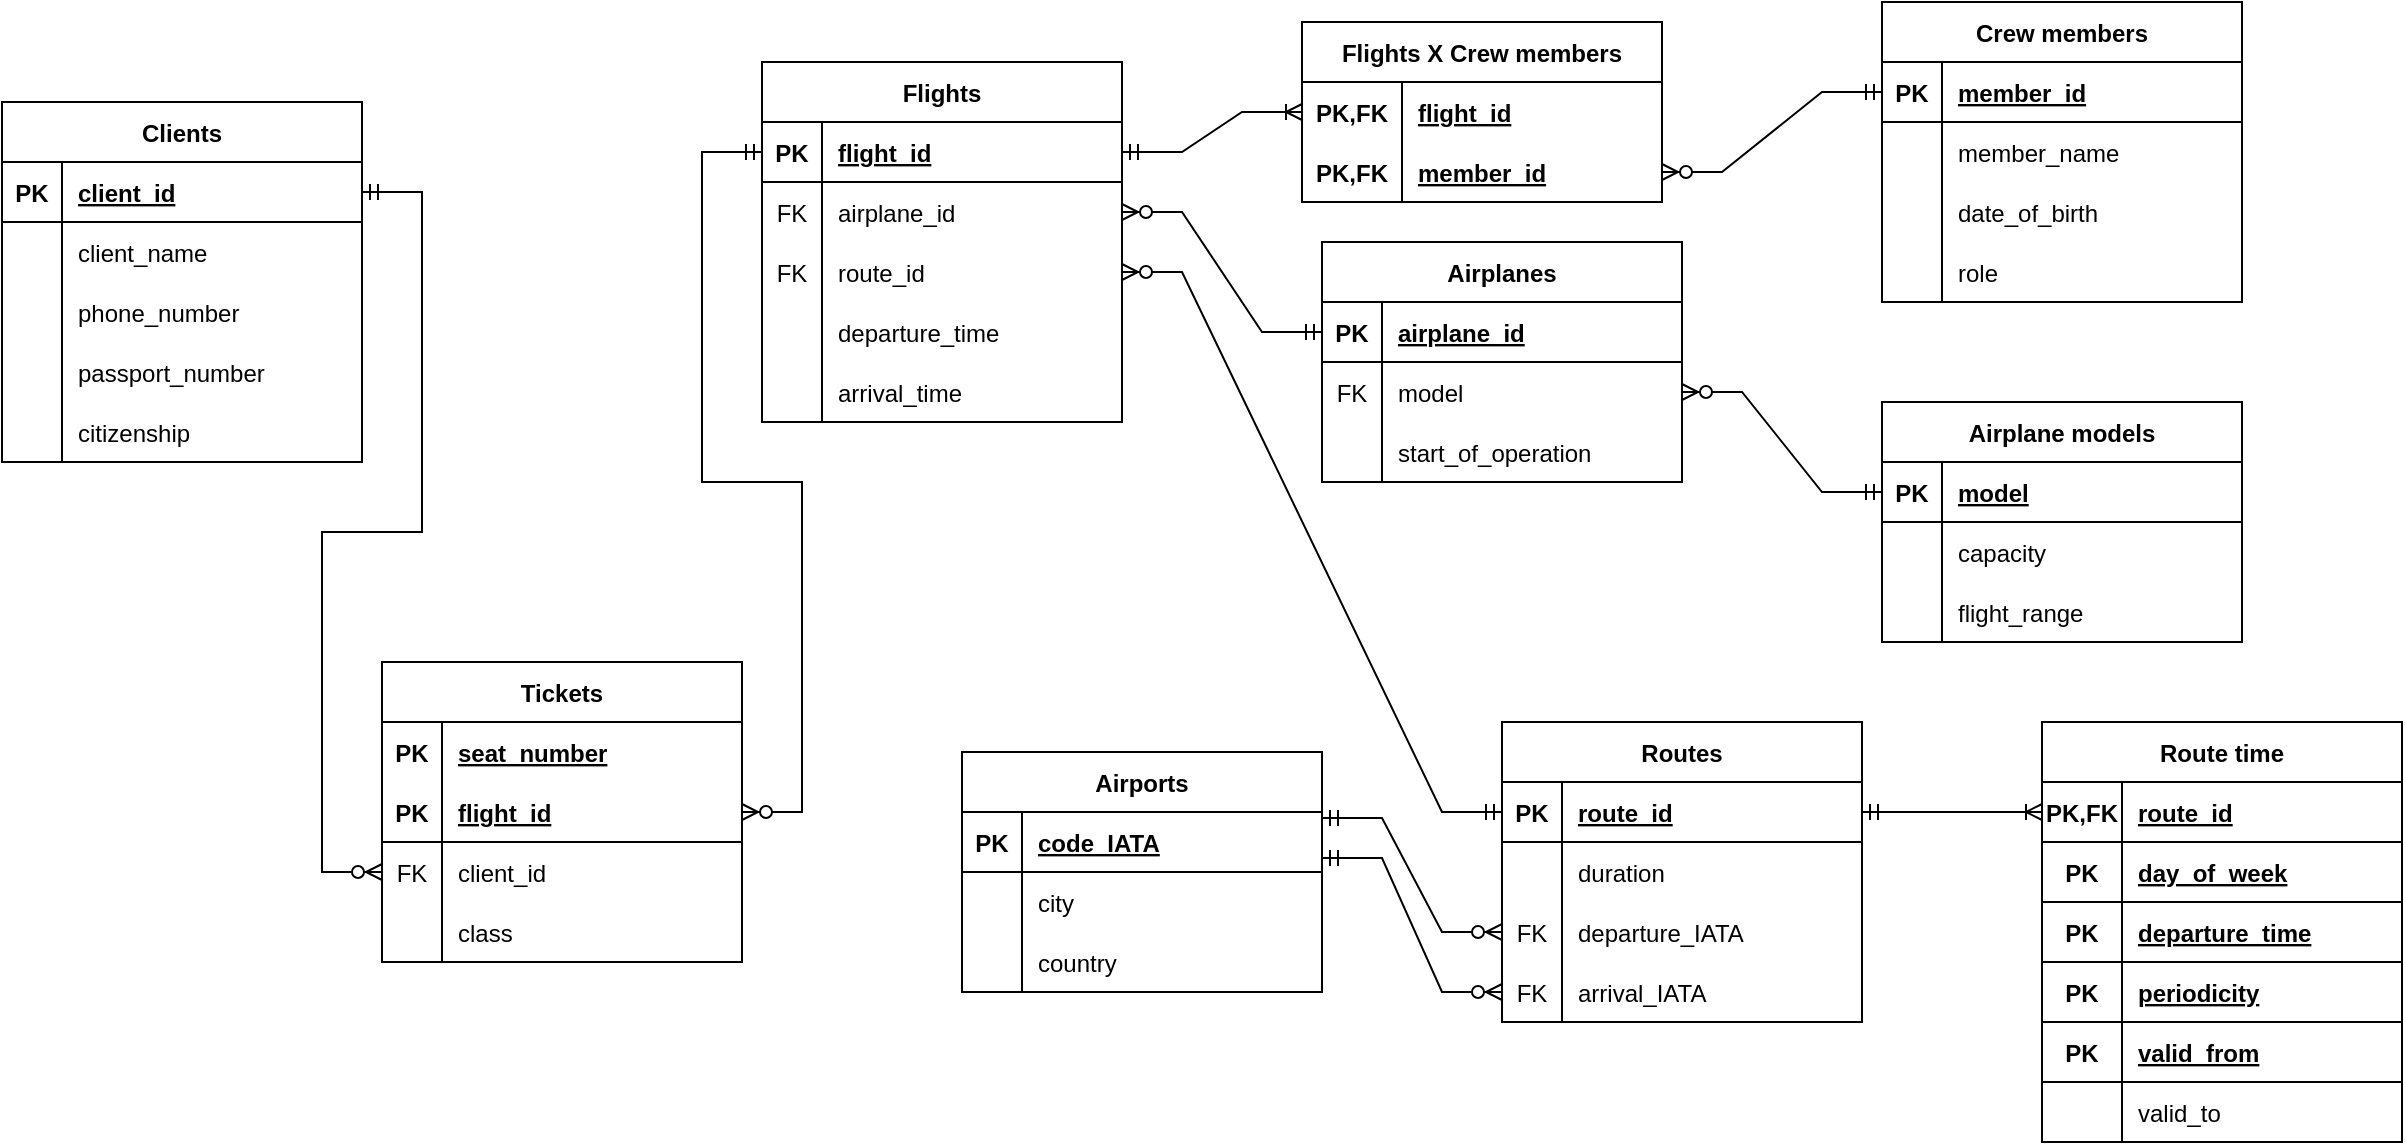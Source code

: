 <mxfile version="20.6.2" type="device"><diagram id="p4WuaQ9ihoO1w96kncR9" name="Page-1"><mxGraphModel dx="1018" dy="690" grid="1" gridSize="10" guides="1" tooltips="1" connect="1" arrows="1" fold="1" page="0" pageScale="1" pageWidth="827" pageHeight="1169" math="0" shadow="0"><root><mxCell id="0"/><mxCell id="1" parent="0"/><mxCell id="R0UHTrIcRRYSy9ee7LXs-1" value="Airports" style="shape=table;startSize=30;container=1;collapsible=1;childLayout=tableLayout;fixedRows=1;rowLines=0;fontStyle=1;align=center;resizeLast=1;" parent="1" vertex="1"><mxGeometry x="600" y="675" width="180" height="120" as="geometry"><mxRectangle x="80" y="80" width="80" height="30" as="alternateBounds"/></mxGeometry></mxCell><mxCell id="R0UHTrIcRRYSy9ee7LXs-2" value="" style="shape=tableRow;horizontal=0;startSize=0;swimlaneHead=0;swimlaneBody=0;fillColor=none;collapsible=0;dropTarget=0;points=[[0,0.5],[1,0.5]];portConstraint=eastwest;top=0;left=0;right=0;bottom=1;" parent="R0UHTrIcRRYSy9ee7LXs-1" vertex="1"><mxGeometry y="30" width="180" height="30" as="geometry"/></mxCell><mxCell id="R0UHTrIcRRYSy9ee7LXs-3" value="PK" style="shape=partialRectangle;connectable=0;fillColor=none;top=0;left=0;bottom=0;right=0;fontStyle=1;overflow=hidden;" parent="R0UHTrIcRRYSy9ee7LXs-2" vertex="1"><mxGeometry width="30" height="30" as="geometry"><mxRectangle width="30" height="30" as="alternateBounds"/></mxGeometry></mxCell><mxCell id="R0UHTrIcRRYSy9ee7LXs-4" value="code_IATA" style="shape=partialRectangle;connectable=0;fillColor=none;top=0;left=0;bottom=0;right=0;align=left;spacingLeft=6;fontStyle=5;overflow=hidden;" parent="R0UHTrIcRRYSy9ee7LXs-2" vertex="1"><mxGeometry x="30" width="150" height="30" as="geometry"><mxRectangle width="150" height="30" as="alternateBounds"/></mxGeometry></mxCell><mxCell id="R0UHTrIcRRYSy9ee7LXs-5" value="" style="shape=tableRow;horizontal=0;startSize=0;swimlaneHead=0;swimlaneBody=0;fillColor=none;collapsible=0;dropTarget=0;points=[[0,0.5],[1,0.5]];portConstraint=eastwest;top=0;left=0;right=0;bottom=0;" parent="R0UHTrIcRRYSy9ee7LXs-1" vertex="1"><mxGeometry y="60" width="180" height="30" as="geometry"/></mxCell><mxCell id="R0UHTrIcRRYSy9ee7LXs-6" value="" style="shape=partialRectangle;connectable=0;fillColor=none;top=0;left=0;bottom=0;right=0;editable=1;overflow=hidden;" parent="R0UHTrIcRRYSy9ee7LXs-5" vertex="1"><mxGeometry width="30" height="30" as="geometry"><mxRectangle width="30" height="30" as="alternateBounds"/></mxGeometry></mxCell><mxCell id="R0UHTrIcRRYSy9ee7LXs-7" value="city" style="shape=partialRectangle;connectable=0;fillColor=none;top=0;left=0;bottom=0;right=0;align=left;spacingLeft=6;overflow=hidden;" parent="R0UHTrIcRRYSy9ee7LXs-5" vertex="1"><mxGeometry x="30" width="150" height="30" as="geometry"><mxRectangle width="150" height="30" as="alternateBounds"/></mxGeometry></mxCell><mxCell id="R0UHTrIcRRYSy9ee7LXs-8" value="" style="shape=tableRow;horizontal=0;startSize=0;swimlaneHead=0;swimlaneBody=0;fillColor=none;collapsible=0;dropTarget=0;points=[[0,0.5],[1,0.5]];portConstraint=eastwest;top=0;left=0;right=0;bottom=0;" parent="R0UHTrIcRRYSy9ee7LXs-1" vertex="1"><mxGeometry y="90" width="180" height="30" as="geometry"/></mxCell><mxCell id="R0UHTrIcRRYSy9ee7LXs-9" value="" style="shape=partialRectangle;connectable=0;fillColor=none;top=0;left=0;bottom=0;right=0;editable=1;overflow=hidden;" parent="R0UHTrIcRRYSy9ee7LXs-8" vertex="1"><mxGeometry width="30" height="30" as="geometry"><mxRectangle width="30" height="30" as="alternateBounds"/></mxGeometry></mxCell><mxCell id="R0UHTrIcRRYSy9ee7LXs-10" value="country" style="shape=partialRectangle;connectable=0;fillColor=none;top=0;left=0;bottom=0;right=0;align=left;spacingLeft=6;overflow=hidden;" parent="R0UHTrIcRRYSy9ee7LXs-8" vertex="1"><mxGeometry x="30" width="150" height="30" as="geometry"><mxRectangle width="150" height="30" as="alternateBounds"/></mxGeometry></mxCell><mxCell id="R0UHTrIcRRYSy9ee7LXs-33" value="Routes" style="shape=table;startSize=30;container=1;collapsible=1;childLayout=tableLayout;fixedRows=1;rowLines=0;fontStyle=1;align=center;resizeLast=1;" parent="1" vertex="1"><mxGeometry x="870" y="660" width="180" height="150" as="geometry"/></mxCell><mxCell id="R0UHTrIcRRYSy9ee7LXs-34" value="" style="shape=tableRow;horizontal=0;startSize=0;swimlaneHead=0;swimlaneBody=0;fillColor=none;collapsible=0;dropTarget=0;points=[[0,0.5],[1,0.5]];portConstraint=eastwest;top=0;left=0;right=0;bottom=1;" parent="R0UHTrIcRRYSy9ee7LXs-33" vertex="1"><mxGeometry y="30" width="180" height="30" as="geometry"/></mxCell><mxCell id="R0UHTrIcRRYSy9ee7LXs-35" value="PK" style="shape=partialRectangle;connectable=0;fillColor=none;top=0;left=0;bottom=0;right=0;fontStyle=1;overflow=hidden;" parent="R0UHTrIcRRYSy9ee7LXs-34" vertex="1"><mxGeometry width="30" height="30" as="geometry"><mxRectangle width="30" height="30" as="alternateBounds"/></mxGeometry></mxCell><mxCell id="R0UHTrIcRRYSy9ee7LXs-36" value="route_id" style="shape=partialRectangle;connectable=0;fillColor=none;top=0;left=0;bottom=0;right=0;align=left;spacingLeft=6;fontStyle=5;overflow=hidden;" parent="R0UHTrIcRRYSy9ee7LXs-34" vertex="1"><mxGeometry x="30" width="150" height="30" as="geometry"><mxRectangle width="150" height="30" as="alternateBounds"/></mxGeometry></mxCell><mxCell id="R0UHTrIcRRYSy9ee7LXs-37" value="" style="shape=tableRow;horizontal=0;startSize=0;swimlaneHead=0;swimlaneBody=0;fillColor=none;collapsible=0;dropTarget=0;points=[[0,0.5],[1,0.5]];portConstraint=eastwest;top=0;left=0;right=0;bottom=0;" parent="R0UHTrIcRRYSy9ee7LXs-33" vertex="1"><mxGeometry y="60" width="180" height="30" as="geometry"/></mxCell><mxCell id="R0UHTrIcRRYSy9ee7LXs-38" value="" style="shape=partialRectangle;connectable=0;fillColor=none;top=0;left=0;bottom=0;right=0;editable=1;overflow=hidden;" parent="R0UHTrIcRRYSy9ee7LXs-37" vertex="1"><mxGeometry width="30" height="30" as="geometry"><mxRectangle width="30" height="30" as="alternateBounds"/></mxGeometry></mxCell><mxCell id="R0UHTrIcRRYSy9ee7LXs-39" value="duration" style="shape=partialRectangle;connectable=0;fillColor=none;top=0;left=0;bottom=0;right=0;align=left;spacingLeft=6;overflow=hidden;" parent="R0UHTrIcRRYSy9ee7LXs-37" vertex="1"><mxGeometry x="30" width="150" height="30" as="geometry"><mxRectangle width="150" height="30" as="alternateBounds"/></mxGeometry></mxCell><mxCell id="R0UHTrIcRRYSy9ee7LXs-210" value="" style="shape=tableRow;horizontal=0;startSize=0;swimlaneHead=0;swimlaneBody=0;fillColor=none;collapsible=0;dropTarget=0;points=[[0,0.5],[1,0.5]];portConstraint=eastwest;top=0;left=0;right=0;bottom=0;" parent="R0UHTrIcRRYSy9ee7LXs-33" vertex="1"><mxGeometry y="90" width="180" height="30" as="geometry"/></mxCell><mxCell id="R0UHTrIcRRYSy9ee7LXs-211" value="FK" style="shape=partialRectangle;connectable=0;fillColor=none;top=0;left=0;bottom=0;right=0;editable=1;overflow=hidden;" parent="R0UHTrIcRRYSy9ee7LXs-210" vertex="1"><mxGeometry width="30" height="30" as="geometry"><mxRectangle width="30" height="30" as="alternateBounds"/></mxGeometry></mxCell><mxCell id="R0UHTrIcRRYSy9ee7LXs-212" value="departure_IATA" style="shape=partialRectangle;connectable=0;fillColor=none;top=0;left=0;bottom=0;right=0;align=left;spacingLeft=6;overflow=hidden;" parent="R0UHTrIcRRYSy9ee7LXs-210" vertex="1"><mxGeometry x="30" width="150" height="30" as="geometry"><mxRectangle width="150" height="30" as="alternateBounds"/></mxGeometry></mxCell><mxCell id="R0UHTrIcRRYSy9ee7LXs-213" value="" style="shape=tableRow;horizontal=0;startSize=0;swimlaneHead=0;swimlaneBody=0;fillColor=none;collapsible=0;dropTarget=0;points=[[0,0.5],[1,0.5]];portConstraint=eastwest;top=0;left=0;right=0;bottom=0;" parent="R0UHTrIcRRYSy9ee7LXs-33" vertex="1"><mxGeometry y="120" width="180" height="30" as="geometry"/></mxCell><mxCell id="R0UHTrIcRRYSy9ee7LXs-214" value="FK" style="shape=partialRectangle;connectable=0;fillColor=none;top=0;left=0;bottom=0;right=0;editable=1;overflow=hidden;" parent="R0UHTrIcRRYSy9ee7LXs-213" vertex="1"><mxGeometry width="30" height="30" as="geometry"><mxRectangle width="30" height="30" as="alternateBounds"/></mxGeometry></mxCell><mxCell id="R0UHTrIcRRYSy9ee7LXs-215" value="arrival_IATA" style="shape=partialRectangle;connectable=0;fillColor=none;top=0;left=0;bottom=0;right=0;align=left;spacingLeft=6;overflow=hidden;" parent="R0UHTrIcRRYSy9ee7LXs-213" vertex="1"><mxGeometry x="30" width="150" height="30" as="geometry"><mxRectangle width="150" height="30" as="alternateBounds"/></mxGeometry></mxCell><mxCell id="R0UHTrIcRRYSy9ee7LXs-46" value="Flights" style="shape=table;startSize=30;container=1;collapsible=1;childLayout=tableLayout;fixedRows=1;rowLines=0;fontStyle=1;align=center;resizeLast=1;" parent="1" vertex="1"><mxGeometry x="500" y="330" width="180" height="180" as="geometry"/></mxCell><mxCell id="R0UHTrIcRRYSy9ee7LXs-47" value="" style="shape=tableRow;horizontal=0;startSize=0;swimlaneHead=0;swimlaneBody=0;fillColor=none;collapsible=0;dropTarget=0;points=[[0,0.5],[1,0.5]];portConstraint=eastwest;top=0;left=0;right=0;bottom=1;" parent="R0UHTrIcRRYSy9ee7LXs-46" vertex="1"><mxGeometry y="30" width="180" height="30" as="geometry"/></mxCell><mxCell id="R0UHTrIcRRYSy9ee7LXs-48" value="PK" style="shape=partialRectangle;connectable=0;fillColor=none;top=0;left=0;bottom=0;right=0;fontStyle=1;overflow=hidden;" parent="R0UHTrIcRRYSy9ee7LXs-47" vertex="1"><mxGeometry width="30" height="30" as="geometry"><mxRectangle width="30" height="30" as="alternateBounds"/></mxGeometry></mxCell><mxCell id="R0UHTrIcRRYSy9ee7LXs-49" value="flight_id" style="shape=partialRectangle;connectable=0;fillColor=none;top=0;left=0;bottom=0;right=0;align=left;spacingLeft=6;fontStyle=5;overflow=hidden;" parent="R0UHTrIcRRYSy9ee7LXs-47" vertex="1"><mxGeometry x="30" width="150" height="30" as="geometry"><mxRectangle width="150" height="30" as="alternateBounds"/></mxGeometry></mxCell><mxCell id="R0UHTrIcRRYSy9ee7LXs-50" value="" style="shape=tableRow;horizontal=0;startSize=0;swimlaneHead=0;swimlaneBody=0;fillColor=none;collapsible=0;dropTarget=0;points=[[0,0.5],[1,0.5]];portConstraint=eastwest;top=0;left=0;right=0;bottom=0;" parent="R0UHTrIcRRYSy9ee7LXs-46" vertex="1"><mxGeometry y="60" width="180" height="30" as="geometry"/></mxCell><mxCell id="R0UHTrIcRRYSy9ee7LXs-51" value="FK" style="shape=partialRectangle;connectable=0;fillColor=none;top=0;left=0;bottom=0;right=0;editable=1;overflow=hidden;" parent="R0UHTrIcRRYSy9ee7LXs-50" vertex="1"><mxGeometry width="30" height="30" as="geometry"><mxRectangle width="30" height="30" as="alternateBounds"/></mxGeometry></mxCell><mxCell id="R0UHTrIcRRYSy9ee7LXs-52" value="airplane_id" style="shape=partialRectangle;connectable=0;fillColor=none;top=0;left=0;bottom=0;right=0;align=left;spacingLeft=6;overflow=hidden;" parent="R0UHTrIcRRYSy9ee7LXs-50" vertex="1"><mxGeometry x="30" width="150" height="30" as="geometry"><mxRectangle width="150" height="30" as="alternateBounds"/></mxGeometry></mxCell><mxCell id="R0UHTrIcRRYSy9ee7LXs-53" value="" style="shape=tableRow;horizontal=0;startSize=0;swimlaneHead=0;swimlaneBody=0;fillColor=none;collapsible=0;dropTarget=0;points=[[0,0.5],[1,0.5]];portConstraint=eastwest;top=0;left=0;right=0;bottom=0;" parent="R0UHTrIcRRYSy9ee7LXs-46" vertex="1"><mxGeometry y="90" width="180" height="30" as="geometry"/></mxCell><mxCell id="R0UHTrIcRRYSy9ee7LXs-54" value="FK" style="shape=partialRectangle;connectable=0;fillColor=none;top=0;left=0;bottom=0;right=0;editable=1;overflow=hidden;" parent="R0UHTrIcRRYSy9ee7LXs-53" vertex="1"><mxGeometry width="30" height="30" as="geometry"><mxRectangle width="30" height="30" as="alternateBounds"/></mxGeometry></mxCell><mxCell id="R0UHTrIcRRYSy9ee7LXs-55" value="route_id" style="shape=partialRectangle;connectable=0;fillColor=none;top=0;left=0;bottom=0;right=0;align=left;spacingLeft=6;overflow=hidden;" parent="R0UHTrIcRRYSy9ee7LXs-53" vertex="1"><mxGeometry x="30" width="150" height="30" as="geometry"><mxRectangle width="150" height="30" as="alternateBounds"/></mxGeometry></mxCell><mxCell id="R0UHTrIcRRYSy9ee7LXs-56" value="" style="shape=tableRow;horizontal=0;startSize=0;swimlaneHead=0;swimlaneBody=0;fillColor=none;collapsible=0;dropTarget=0;points=[[0,0.5],[1,0.5]];portConstraint=eastwest;top=0;left=0;right=0;bottom=0;" parent="R0UHTrIcRRYSy9ee7LXs-46" vertex="1"><mxGeometry y="120" width="180" height="30" as="geometry"/></mxCell><mxCell id="R0UHTrIcRRYSy9ee7LXs-57" value="" style="shape=partialRectangle;connectable=0;fillColor=none;top=0;left=0;bottom=0;right=0;editable=1;overflow=hidden;" parent="R0UHTrIcRRYSy9ee7LXs-56" vertex="1"><mxGeometry width="30" height="30" as="geometry"><mxRectangle width="30" height="30" as="alternateBounds"/></mxGeometry></mxCell><mxCell id="R0UHTrIcRRYSy9ee7LXs-58" value="departure_time" style="shape=partialRectangle;connectable=0;fillColor=none;top=0;left=0;bottom=0;right=0;align=left;spacingLeft=6;overflow=hidden;" parent="R0UHTrIcRRYSy9ee7LXs-56" vertex="1"><mxGeometry x="30" width="150" height="30" as="geometry"><mxRectangle width="150" height="30" as="alternateBounds"/></mxGeometry></mxCell><mxCell id="R0UHTrIcRRYSy9ee7LXs-182" value="" style="shape=tableRow;horizontal=0;startSize=0;swimlaneHead=0;swimlaneBody=0;fillColor=none;collapsible=0;dropTarget=0;points=[[0,0.5],[1,0.5]];portConstraint=eastwest;top=0;left=0;right=0;bottom=0;" parent="R0UHTrIcRRYSy9ee7LXs-46" vertex="1"><mxGeometry y="150" width="180" height="30" as="geometry"/></mxCell><mxCell id="R0UHTrIcRRYSy9ee7LXs-183" value="" style="shape=partialRectangle;connectable=0;fillColor=none;top=0;left=0;bottom=0;right=0;editable=1;overflow=hidden;" parent="R0UHTrIcRRYSy9ee7LXs-182" vertex="1"><mxGeometry width="30" height="30" as="geometry"><mxRectangle width="30" height="30" as="alternateBounds"/></mxGeometry></mxCell><mxCell id="R0UHTrIcRRYSy9ee7LXs-184" value="arrival_time" style="shape=partialRectangle;connectable=0;fillColor=none;top=0;left=0;bottom=0;right=0;align=left;spacingLeft=6;overflow=hidden;" parent="R0UHTrIcRRYSy9ee7LXs-182" vertex="1"><mxGeometry x="30" width="150" height="30" as="geometry"><mxRectangle width="150" height="30" as="alternateBounds"/></mxGeometry></mxCell><mxCell id="R0UHTrIcRRYSy9ee7LXs-59" value="Airplanes" style="shape=table;startSize=30;container=1;collapsible=1;childLayout=tableLayout;fixedRows=1;rowLines=0;fontStyle=1;align=center;resizeLast=1;" parent="1" vertex="1"><mxGeometry x="780" y="420" width="180" height="120" as="geometry"/></mxCell><mxCell id="R0UHTrIcRRYSy9ee7LXs-60" value="" style="shape=tableRow;horizontal=0;startSize=0;swimlaneHead=0;swimlaneBody=0;fillColor=none;collapsible=0;dropTarget=0;points=[[0,0.5],[1,0.5]];portConstraint=eastwest;top=0;left=0;right=0;bottom=1;" parent="R0UHTrIcRRYSy9ee7LXs-59" vertex="1"><mxGeometry y="30" width="180" height="30" as="geometry"/></mxCell><mxCell id="R0UHTrIcRRYSy9ee7LXs-61" value="PK" style="shape=partialRectangle;connectable=0;fillColor=none;top=0;left=0;bottom=0;right=0;fontStyle=1;overflow=hidden;" parent="R0UHTrIcRRYSy9ee7LXs-60" vertex="1"><mxGeometry width="30" height="30" as="geometry"><mxRectangle width="30" height="30" as="alternateBounds"/></mxGeometry></mxCell><mxCell id="R0UHTrIcRRYSy9ee7LXs-62" value="airplane_id" style="shape=partialRectangle;connectable=0;fillColor=none;top=0;left=0;bottom=0;right=0;align=left;spacingLeft=6;fontStyle=5;overflow=hidden;" parent="R0UHTrIcRRYSy9ee7LXs-60" vertex="1"><mxGeometry x="30" width="150" height="30" as="geometry"><mxRectangle width="150" height="30" as="alternateBounds"/></mxGeometry></mxCell><mxCell id="R0UHTrIcRRYSy9ee7LXs-63" value="" style="shape=tableRow;horizontal=0;startSize=0;swimlaneHead=0;swimlaneBody=0;fillColor=none;collapsible=0;dropTarget=0;points=[[0,0.5],[1,0.5]];portConstraint=eastwest;top=0;left=0;right=0;bottom=0;" parent="R0UHTrIcRRYSy9ee7LXs-59" vertex="1"><mxGeometry y="60" width="180" height="30" as="geometry"/></mxCell><mxCell id="R0UHTrIcRRYSy9ee7LXs-64" value="FK" style="shape=partialRectangle;connectable=0;fillColor=none;top=0;left=0;bottom=0;right=0;editable=1;overflow=hidden;" parent="R0UHTrIcRRYSy9ee7LXs-63" vertex="1"><mxGeometry width="30" height="30" as="geometry"><mxRectangle width="30" height="30" as="alternateBounds"/></mxGeometry></mxCell><mxCell id="R0UHTrIcRRYSy9ee7LXs-65" value="model" style="shape=partialRectangle;connectable=0;fillColor=none;top=0;left=0;bottom=0;right=0;align=left;spacingLeft=6;overflow=hidden;" parent="R0UHTrIcRRYSy9ee7LXs-63" vertex="1"><mxGeometry x="30" width="150" height="30" as="geometry"><mxRectangle width="150" height="30" as="alternateBounds"/></mxGeometry></mxCell><mxCell id="R0UHTrIcRRYSy9ee7LXs-66" value="" style="shape=tableRow;horizontal=0;startSize=0;swimlaneHead=0;swimlaneBody=0;fillColor=none;collapsible=0;dropTarget=0;points=[[0,0.5],[1,0.5]];portConstraint=eastwest;top=0;left=0;right=0;bottom=0;" parent="R0UHTrIcRRYSy9ee7LXs-59" vertex="1"><mxGeometry y="90" width="180" height="30" as="geometry"/></mxCell><mxCell id="R0UHTrIcRRYSy9ee7LXs-67" value="" style="shape=partialRectangle;connectable=0;fillColor=none;top=0;left=0;bottom=0;right=0;editable=1;overflow=hidden;" parent="R0UHTrIcRRYSy9ee7LXs-66" vertex="1"><mxGeometry width="30" height="30" as="geometry"><mxRectangle width="30" height="30" as="alternateBounds"/></mxGeometry></mxCell><mxCell id="R0UHTrIcRRYSy9ee7LXs-68" value="start_of_operation" style="shape=partialRectangle;connectable=0;fillColor=none;top=0;left=0;bottom=0;right=0;align=left;spacingLeft=6;overflow=hidden;" parent="R0UHTrIcRRYSy9ee7LXs-66" vertex="1"><mxGeometry x="30" width="150" height="30" as="geometry"><mxRectangle width="150" height="30" as="alternateBounds"/></mxGeometry></mxCell><mxCell id="R0UHTrIcRRYSy9ee7LXs-72" value="Clients" style="shape=table;startSize=30;container=1;collapsible=1;childLayout=tableLayout;fixedRows=1;rowLines=0;fontStyle=1;align=center;resizeLast=1;" parent="1" vertex="1"><mxGeometry x="120" y="350" width="180" height="180" as="geometry"/></mxCell><mxCell id="R0UHTrIcRRYSy9ee7LXs-73" value="" style="shape=tableRow;horizontal=0;startSize=0;swimlaneHead=0;swimlaneBody=0;fillColor=none;collapsible=0;dropTarget=0;points=[[0,0.5],[1,0.5]];portConstraint=eastwest;top=0;left=0;right=0;bottom=1;" parent="R0UHTrIcRRYSy9ee7LXs-72" vertex="1"><mxGeometry y="30" width="180" height="30" as="geometry"/></mxCell><mxCell id="R0UHTrIcRRYSy9ee7LXs-74" value="PK" style="shape=partialRectangle;connectable=0;fillColor=none;top=0;left=0;bottom=0;right=0;fontStyle=1;overflow=hidden;" parent="R0UHTrIcRRYSy9ee7LXs-73" vertex="1"><mxGeometry width="30" height="30" as="geometry"><mxRectangle width="30" height="30" as="alternateBounds"/></mxGeometry></mxCell><mxCell id="R0UHTrIcRRYSy9ee7LXs-75" value="client_id" style="shape=partialRectangle;connectable=0;fillColor=none;top=0;left=0;bottom=0;right=0;align=left;spacingLeft=6;fontStyle=5;overflow=hidden;" parent="R0UHTrIcRRYSy9ee7LXs-73" vertex="1"><mxGeometry x="30" width="150" height="30" as="geometry"><mxRectangle width="150" height="30" as="alternateBounds"/></mxGeometry></mxCell><mxCell id="R0UHTrIcRRYSy9ee7LXs-76" value="" style="shape=tableRow;horizontal=0;startSize=0;swimlaneHead=0;swimlaneBody=0;fillColor=none;collapsible=0;dropTarget=0;points=[[0,0.5],[1,0.5]];portConstraint=eastwest;top=0;left=0;right=0;bottom=0;" parent="R0UHTrIcRRYSy9ee7LXs-72" vertex="1"><mxGeometry y="60" width="180" height="30" as="geometry"/></mxCell><mxCell id="R0UHTrIcRRYSy9ee7LXs-77" value="" style="shape=partialRectangle;connectable=0;fillColor=none;top=0;left=0;bottom=0;right=0;editable=1;overflow=hidden;" parent="R0UHTrIcRRYSy9ee7LXs-76" vertex="1"><mxGeometry width="30" height="30" as="geometry"><mxRectangle width="30" height="30" as="alternateBounds"/></mxGeometry></mxCell><mxCell id="R0UHTrIcRRYSy9ee7LXs-78" value="client_name" style="shape=partialRectangle;connectable=0;fillColor=none;top=0;left=0;bottom=0;right=0;align=left;spacingLeft=6;overflow=hidden;" parent="R0UHTrIcRRYSy9ee7LXs-76" vertex="1"><mxGeometry x="30" width="150" height="30" as="geometry"><mxRectangle width="150" height="30" as="alternateBounds"/></mxGeometry></mxCell><mxCell id="R0UHTrIcRRYSy9ee7LXs-79" value="" style="shape=tableRow;horizontal=0;startSize=0;swimlaneHead=0;swimlaneBody=0;fillColor=none;collapsible=0;dropTarget=0;points=[[0,0.5],[1,0.5]];portConstraint=eastwest;top=0;left=0;right=0;bottom=0;" parent="R0UHTrIcRRYSy9ee7LXs-72" vertex="1"><mxGeometry y="90" width="180" height="30" as="geometry"/></mxCell><mxCell id="R0UHTrIcRRYSy9ee7LXs-80" value="" style="shape=partialRectangle;connectable=0;fillColor=none;top=0;left=0;bottom=0;right=0;editable=1;overflow=hidden;" parent="R0UHTrIcRRYSy9ee7LXs-79" vertex="1"><mxGeometry width="30" height="30" as="geometry"><mxRectangle width="30" height="30" as="alternateBounds"/></mxGeometry></mxCell><mxCell id="R0UHTrIcRRYSy9ee7LXs-81" value="phone_number" style="shape=partialRectangle;connectable=0;fillColor=none;top=0;left=0;bottom=0;right=0;align=left;spacingLeft=6;overflow=hidden;" parent="R0UHTrIcRRYSy9ee7LXs-79" vertex="1"><mxGeometry x="30" width="150" height="30" as="geometry"><mxRectangle width="150" height="30" as="alternateBounds"/></mxGeometry></mxCell><mxCell id="R0UHTrIcRRYSy9ee7LXs-82" value="" style="shape=tableRow;horizontal=0;startSize=0;swimlaneHead=0;swimlaneBody=0;fillColor=none;collapsible=0;dropTarget=0;points=[[0,0.5],[1,0.5]];portConstraint=eastwest;top=0;left=0;right=0;bottom=0;" parent="R0UHTrIcRRYSy9ee7LXs-72" vertex="1"><mxGeometry y="120" width="180" height="30" as="geometry"/></mxCell><mxCell id="R0UHTrIcRRYSy9ee7LXs-83" value="" style="shape=partialRectangle;connectable=0;fillColor=none;top=0;left=0;bottom=0;right=0;editable=1;overflow=hidden;" parent="R0UHTrIcRRYSy9ee7LXs-82" vertex="1"><mxGeometry width="30" height="30" as="geometry"><mxRectangle width="30" height="30" as="alternateBounds"/></mxGeometry></mxCell><mxCell id="R0UHTrIcRRYSy9ee7LXs-84" value="passport_number" style="shape=partialRectangle;connectable=0;fillColor=none;top=0;left=0;bottom=0;right=0;align=left;spacingLeft=6;overflow=hidden;" parent="R0UHTrIcRRYSy9ee7LXs-82" vertex="1"><mxGeometry x="30" width="150" height="30" as="geometry"><mxRectangle width="150" height="30" as="alternateBounds"/></mxGeometry></mxCell><mxCell id="R0UHTrIcRRYSy9ee7LXs-137" value="" style="shape=tableRow;horizontal=0;startSize=0;swimlaneHead=0;swimlaneBody=0;fillColor=none;collapsible=0;dropTarget=0;points=[[0,0.5],[1,0.5]];portConstraint=eastwest;top=0;left=0;right=0;bottom=0;" parent="R0UHTrIcRRYSy9ee7LXs-72" vertex="1"><mxGeometry y="150" width="180" height="30" as="geometry"/></mxCell><mxCell id="R0UHTrIcRRYSy9ee7LXs-138" value="" style="shape=partialRectangle;connectable=0;fillColor=none;top=0;left=0;bottom=0;right=0;editable=1;overflow=hidden;" parent="R0UHTrIcRRYSy9ee7LXs-137" vertex="1"><mxGeometry width="30" height="30" as="geometry"><mxRectangle width="30" height="30" as="alternateBounds"/></mxGeometry></mxCell><mxCell id="R0UHTrIcRRYSy9ee7LXs-139" value="citizenship" style="shape=partialRectangle;connectable=0;fillColor=none;top=0;left=0;bottom=0;right=0;align=left;spacingLeft=6;overflow=hidden;" parent="R0UHTrIcRRYSy9ee7LXs-137" vertex="1"><mxGeometry x="30" width="150" height="30" as="geometry"><mxRectangle width="150" height="30" as="alternateBounds"/></mxGeometry></mxCell><mxCell id="R0UHTrIcRRYSy9ee7LXs-98" value="Crew members" style="shape=table;startSize=30;container=1;collapsible=1;childLayout=tableLayout;fixedRows=1;rowLines=0;fontStyle=1;align=center;resizeLast=1;" parent="1" vertex="1"><mxGeometry x="1060" y="300" width="180" height="150" as="geometry"/></mxCell><mxCell id="R0UHTrIcRRYSy9ee7LXs-99" value="" style="shape=tableRow;horizontal=0;startSize=0;swimlaneHead=0;swimlaneBody=0;fillColor=none;collapsible=0;dropTarget=0;points=[[0,0.5],[1,0.5]];portConstraint=eastwest;top=0;left=0;right=0;bottom=1;" parent="R0UHTrIcRRYSy9ee7LXs-98" vertex="1"><mxGeometry y="30" width="180" height="30" as="geometry"/></mxCell><mxCell id="R0UHTrIcRRYSy9ee7LXs-100" value="PK" style="shape=partialRectangle;connectable=0;fillColor=none;top=0;left=0;bottom=0;right=0;fontStyle=1;overflow=hidden;" parent="R0UHTrIcRRYSy9ee7LXs-99" vertex="1"><mxGeometry width="30" height="30" as="geometry"><mxRectangle width="30" height="30" as="alternateBounds"/></mxGeometry></mxCell><mxCell id="R0UHTrIcRRYSy9ee7LXs-101" value="member_id" style="shape=partialRectangle;connectable=0;fillColor=none;top=0;left=0;bottom=0;right=0;align=left;spacingLeft=6;fontStyle=5;overflow=hidden;" parent="R0UHTrIcRRYSy9ee7LXs-99" vertex="1"><mxGeometry x="30" width="150" height="30" as="geometry"><mxRectangle width="150" height="30" as="alternateBounds"/></mxGeometry></mxCell><mxCell id="R0UHTrIcRRYSy9ee7LXs-102" value="" style="shape=tableRow;horizontal=0;startSize=0;swimlaneHead=0;swimlaneBody=0;fillColor=none;collapsible=0;dropTarget=0;points=[[0,0.5],[1,0.5]];portConstraint=eastwest;top=0;left=0;right=0;bottom=0;" parent="R0UHTrIcRRYSy9ee7LXs-98" vertex="1"><mxGeometry y="60" width="180" height="30" as="geometry"/></mxCell><mxCell id="R0UHTrIcRRYSy9ee7LXs-103" value="" style="shape=partialRectangle;connectable=0;fillColor=none;top=0;left=0;bottom=0;right=0;editable=1;overflow=hidden;" parent="R0UHTrIcRRYSy9ee7LXs-102" vertex="1"><mxGeometry width="30" height="30" as="geometry"><mxRectangle width="30" height="30" as="alternateBounds"/></mxGeometry></mxCell><mxCell id="R0UHTrIcRRYSy9ee7LXs-104" value="member_name" style="shape=partialRectangle;connectable=0;fillColor=none;top=0;left=0;bottom=0;right=0;align=left;spacingLeft=6;overflow=hidden;" parent="R0UHTrIcRRYSy9ee7LXs-102" vertex="1"><mxGeometry x="30" width="150" height="30" as="geometry"><mxRectangle width="150" height="30" as="alternateBounds"/></mxGeometry></mxCell><mxCell id="R0UHTrIcRRYSy9ee7LXs-105" value="" style="shape=tableRow;horizontal=0;startSize=0;swimlaneHead=0;swimlaneBody=0;fillColor=none;collapsible=0;dropTarget=0;points=[[0,0.5],[1,0.5]];portConstraint=eastwest;top=0;left=0;right=0;bottom=0;" parent="R0UHTrIcRRYSy9ee7LXs-98" vertex="1"><mxGeometry y="90" width="180" height="30" as="geometry"/></mxCell><mxCell id="R0UHTrIcRRYSy9ee7LXs-106" value="" style="shape=partialRectangle;connectable=0;fillColor=none;top=0;left=0;bottom=0;right=0;editable=1;overflow=hidden;" parent="R0UHTrIcRRYSy9ee7LXs-105" vertex="1"><mxGeometry width="30" height="30" as="geometry"><mxRectangle width="30" height="30" as="alternateBounds"/></mxGeometry></mxCell><mxCell id="R0UHTrIcRRYSy9ee7LXs-107" value="date_of_birth" style="shape=partialRectangle;connectable=0;fillColor=none;top=0;left=0;bottom=0;right=0;align=left;spacingLeft=6;overflow=hidden;" parent="R0UHTrIcRRYSy9ee7LXs-105" vertex="1"><mxGeometry x="30" width="150" height="30" as="geometry"><mxRectangle width="150" height="30" as="alternateBounds"/></mxGeometry></mxCell><mxCell id="R0UHTrIcRRYSy9ee7LXs-108" value="" style="shape=tableRow;horizontal=0;startSize=0;swimlaneHead=0;swimlaneBody=0;fillColor=none;collapsible=0;dropTarget=0;points=[[0,0.5],[1,0.5]];portConstraint=eastwest;top=0;left=0;right=0;bottom=0;" parent="R0UHTrIcRRYSy9ee7LXs-98" vertex="1"><mxGeometry y="120" width="180" height="30" as="geometry"/></mxCell><mxCell id="R0UHTrIcRRYSy9ee7LXs-109" value="" style="shape=partialRectangle;connectable=0;fillColor=none;top=0;left=0;bottom=0;right=0;editable=1;overflow=hidden;" parent="R0UHTrIcRRYSy9ee7LXs-108" vertex="1"><mxGeometry width="30" height="30" as="geometry"><mxRectangle width="30" height="30" as="alternateBounds"/></mxGeometry></mxCell><mxCell id="R0UHTrIcRRYSy9ee7LXs-110" value="role" style="shape=partialRectangle;connectable=0;fillColor=none;top=0;left=0;bottom=0;right=0;align=left;spacingLeft=6;overflow=hidden;" parent="R0UHTrIcRRYSy9ee7LXs-108" vertex="1"><mxGeometry x="30" width="150" height="30" as="geometry"><mxRectangle width="150" height="30" as="alternateBounds"/></mxGeometry></mxCell><mxCell id="R0UHTrIcRRYSy9ee7LXs-111" value="Flights X Crew members" style="shape=table;startSize=30;container=1;collapsible=1;childLayout=tableLayout;fixedRows=1;rowLines=0;fontStyle=1;align=center;resizeLast=1;" parent="1" vertex="1"><mxGeometry x="770" y="310" width="180" height="90" as="geometry"/></mxCell><mxCell id="R0UHTrIcRRYSy9ee7LXs-112" value="" style="shape=tableRow;horizontal=0;startSize=0;swimlaneHead=0;swimlaneBody=0;fillColor=none;collapsible=0;dropTarget=0;points=[[0,0.5],[1,0.5]];portConstraint=eastwest;top=0;left=0;right=0;bottom=0;" parent="R0UHTrIcRRYSy9ee7LXs-111" vertex="1"><mxGeometry y="30" width="180" height="30" as="geometry"/></mxCell><mxCell id="R0UHTrIcRRYSy9ee7LXs-113" value="PK,FK" style="shape=partialRectangle;connectable=0;fillColor=none;top=0;left=0;bottom=0;right=0;fontStyle=1;overflow=hidden;" parent="R0UHTrIcRRYSy9ee7LXs-112" vertex="1"><mxGeometry width="50" height="30" as="geometry"><mxRectangle width="50" height="30" as="alternateBounds"/></mxGeometry></mxCell><mxCell id="R0UHTrIcRRYSy9ee7LXs-114" value="flight_id" style="shape=partialRectangle;connectable=0;fillColor=none;top=0;left=0;bottom=0;right=0;align=left;spacingLeft=6;fontStyle=5;overflow=hidden;" parent="R0UHTrIcRRYSy9ee7LXs-112" vertex="1"><mxGeometry x="50" width="130" height="30" as="geometry"><mxRectangle width="130" height="30" as="alternateBounds"/></mxGeometry></mxCell><mxCell id="R0UHTrIcRRYSy9ee7LXs-115" value="" style="shape=tableRow;horizontal=0;startSize=0;swimlaneHead=0;swimlaneBody=0;fillColor=none;collapsible=0;dropTarget=0;points=[[0,0.5],[1,0.5]];portConstraint=eastwest;top=0;left=0;right=0;bottom=1;" parent="R0UHTrIcRRYSy9ee7LXs-111" vertex="1"><mxGeometry y="60" width="180" height="30" as="geometry"/></mxCell><mxCell id="R0UHTrIcRRYSy9ee7LXs-116" value="PK,FK" style="shape=partialRectangle;connectable=0;fillColor=none;top=0;left=0;bottom=0;right=0;fontStyle=1;overflow=hidden;" parent="R0UHTrIcRRYSy9ee7LXs-115" vertex="1"><mxGeometry width="50" height="30" as="geometry"><mxRectangle width="50" height="30" as="alternateBounds"/></mxGeometry></mxCell><mxCell id="R0UHTrIcRRYSy9ee7LXs-117" value="member_id" style="shape=partialRectangle;connectable=0;fillColor=none;top=0;left=0;bottom=0;right=0;align=left;spacingLeft=6;fontStyle=5;overflow=hidden;" parent="R0UHTrIcRRYSy9ee7LXs-115" vertex="1"><mxGeometry x="50" width="130" height="30" as="geometry"><mxRectangle width="130" height="30" as="alternateBounds"/></mxGeometry></mxCell><mxCell id="R0UHTrIcRRYSy9ee7LXs-143" value="Tickets" style="shape=table;startSize=30;container=1;collapsible=1;childLayout=tableLayout;fixedRows=1;rowLines=0;fontStyle=1;align=center;resizeLast=1;" parent="1" vertex="1"><mxGeometry x="310" y="630" width="180" height="150" as="geometry"/></mxCell><mxCell id="R0UHTrIcRRYSy9ee7LXs-144" value="" style="shape=tableRow;horizontal=0;startSize=0;swimlaneHead=0;swimlaneBody=0;fillColor=none;collapsible=0;dropTarget=0;points=[[0,0.5],[1,0.5]];portConstraint=eastwest;top=0;left=0;right=0;bottom=0;" parent="R0UHTrIcRRYSy9ee7LXs-143" vertex="1"><mxGeometry y="30" width="180" height="30" as="geometry"/></mxCell><mxCell id="R0UHTrIcRRYSy9ee7LXs-145" value="PK" style="shape=partialRectangle;connectable=0;fillColor=none;top=0;left=0;bottom=0;right=0;fontStyle=1;overflow=hidden;" parent="R0UHTrIcRRYSy9ee7LXs-144" vertex="1"><mxGeometry width="30" height="30" as="geometry"><mxRectangle width="30" height="30" as="alternateBounds"/></mxGeometry></mxCell><mxCell id="R0UHTrIcRRYSy9ee7LXs-146" value="seat_number" style="shape=partialRectangle;connectable=0;fillColor=none;top=0;left=0;bottom=0;right=0;align=left;spacingLeft=6;fontStyle=5;overflow=hidden;" parent="R0UHTrIcRRYSy9ee7LXs-144" vertex="1"><mxGeometry x="30" width="150" height="30" as="geometry"><mxRectangle width="150" height="30" as="alternateBounds"/></mxGeometry></mxCell><mxCell id="R0UHTrIcRRYSy9ee7LXs-147" value="" style="shape=tableRow;horizontal=0;startSize=0;swimlaneHead=0;swimlaneBody=0;fillColor=none;collapsible=0;dropTarget=0;points=[[0,0.5],[1,0.5]];portConstraint=eastwest;top=0;left=0;right=0;bottom=1;" parent="R0UHTrIcRRYSy9ee7LXs-143" vertex="1"><mxGeometry y="60" width="180" height="30" as="geometry"/></mxCell><mxCell id="R0UHTrIcRRYSy9ee7LXs-148" value="PK" style="shape=partialRectangle;connectable=0;fillColor=none;top=0;left=0;bottom=0;right=0;fontStyle=1;overflow=hidden;" parent="R0UHTrIcRRYSy9ee7LXs-147" vertex="1"><mxGeometry width="30" height="30" as="geometry"><mxRectangle width="30" height="30" as="alternateBounds"/></mxGeometry></mxCell><mxCell id="R0UHTrIcRRYSy9ee7LXs-149" value="flight_id" style="shape=partialRectangle;connectable=0;fillColor=none;top=0;left=0;bottom=0;right=0;align=left;spacingLeft=6;fontStyle=5;overflow=hidden;" parent="R0UHTrIcRRYSy9ee7LXs-147" vertex="1"><mxGeometry x="30" width="150" height="30" as="geometry"><mxRectangle width="150" height="30" as="alternateBounds"/></mxGeometry></mxCell><mxCell id="R0UHTrIcRRYSy9ee7LXs-150" value="" style="shape=tableRow;horizontal=0;startSize=0;swimlaneHead=0;swimlaneBody=0;fillColor=none;collapsible=0;dropTarget=0;points=[[0,0.5],[1,0.5]];portConstraint=eastwest;top=0;left=0;right=0;bottom=0;" parent="R0UHTrIcRRYSy9ee7LXs-143" vertex="1"><mxGeometry y="90" width="180" height="30" as="geometry"/></mxCell><mxCell id="R0UHTrIcRRYSy9ee7LXs-151" value="FK" style="shape=partialRectangle;connectable=0;fillColor=none;top=0;left=0;bottom=0;right=0;editable=1;overflow=hidden;" parent="R0UHTrIcRRYSy9ee7LXs-150" vertex="1"><mxGeometry width="30" height="30" as="geometry"><mxRectangle width="30" height="30" as="alternateBounds"/></mxGeometry></mxCell><mxCell id="R0UHTrIcRRYSy9ee7LXs-152" value="client_id" style="shape=partialRectangle;connectable=0;fillColor=none;top=0;left=0;bottom=0;right=0;align=left;spacingLeft=6;overflow=hidden;" parent="R0UHTrIcRRYSy9ee7LXs-150" vertex="1"><mxGeometry x="30" width="150" height="30" as="geometry"><mxRectangle width="150" height="30" as="alternateBounds"/></mxGeometry></mxCell><mxCell id="R0UHTrIcRRYSy9ee7LXs-153" value="" style="shape=tableRow;horizontal=0;startSize=0;swimlaneHead=0;swimlaneBody=0;fillColor=none;collapsible=0;dropTarget=0;points=[[0,0.5],[1,0.5]];portConstraint=eastwest;top=0;left=0;right=0;bottom=0;" parent="R0UHTrIcRRYSy9ee7LXs-143" vertex="1"><mxGeometry y="120" width="180" height="30" as="geometry"/></mxCell><mxCell id="R0UHTrIcRRYSy9ee7LXs-154" value="" style="shape=partialRectangle;connectable=0;fillColor=none;top=0;left=0;bottom=0;right=0;editable=1;overflow=hidden;" parent="R0UHTrIcRRYSy9ee7LXs-153" vertex="1"><mxGeometry width="30" height="30" as="geometry"><mxRectangle width="30" height="30" as="alternateBounds"/></mxGeometry></mxCell><mxCell id="R0UHTrIcRRYSy9ee7LXs-155" value="class" style="shape=partialRectangle;connectable=0;fillColor=none;top=0;left=0;bottom=0;right=0;align=left;spacingLeft=6;overflow=hidden;" parent="R0UHTrIcRRYSy9ee7LXs-153" vertex="1"><mxGeometry x="30" width="150" height="30" as="geometry"><mxRectangle width="150" height="30" as="alternateBounds"/></mxGeometry></mxCell><mxCell id="R0UHTrIcRRYSy9ee7LXs-156" value="Route time" style="shape=table;startSize=30;container=1;collapsible=1;childLayout=tableLayout;fixedRows=1;rowLines=0;fontStyle=1;align=center;resizeLast=1;" parent="1" vertex="1"><mxGeometry x="1140" y="660" width="180" height="210" as="geometry"/></mxCell><mxCell id="R0UHTrIcRRYSy9ee7LXs-157" value="" style="shape=tableRow;horizontal=0;startSize=0;swimlaneHead=0;swimlaneBody=0;fillColor=none;collapsible=0;dropTarget=0;points=[[0,0.5],[1,0.5]];portConstraint=eastwest;top=0;left=0;right=0;bottom=1;" parent="R0UHTrIcRRYSy9ee7LXs-156" vertex="1"><mxGeometry y="30" width="180" height="30" as="geometry"/></mxCell><mxCell id="R0UHTrIcRRYSy9ee7LXs-158" value="PK,FK" style="shape=partialRectangle;connectable=0;fillColor=none;top=0;left=0;bottom=0;right=0;fontStyle=1;overflow=hidden;" parent="R0UHTrIcRRYSy9ee7LXs-157" vertex="1"><mxGeometry width="40" height="30" as="geometry"><mxRectangle width="40" height="30" as="alternateBounds"/></mxGeometry></mxCell><mxCell id="R0UHTrIcRRYSy9ee7LXs-159" value="route_id" style="shape=partialRectangle;connectable=0;fillColor=none;top=0;left=0;bottom=0;right=0;align=left;spacingLeft=6;fontStyle=5;overflow=hidden;" parent="R0UHTrIcRRYSy9ee7LXs-157" vertex="1"><mxGeometry x="40" width="140" height="30" as="geometry"><mxRectangle width="140" height="30" as="alternateBounds"/></mxGeometry></mxCell><mxCell id="R0UHTrIcRRYSy9ee7LXs-207" value="" style="shape=tableRow;horizontal=0;startSize=0;swimlaneHead=0;swimlaneBody=0;fillColor=none;collapsible=0;dropTarget=0;points=[[0,0.5],[1,0.5]];portConstraint=eastwest;top=0;left=0;right=0;bottom=1;" parent="R0UHTrIcRRYSy9ee7LXs-156" vertex="1"><mxGeometry y="60" width="180" height="30" as="geometry"/></mxCell><mxCell id="R0UHTrIcRRYSy9ee7LXs-208" value="PK" style="shape=partialRectangle;connectable=0;fillColor=none;top=0;left=0;bottom=0;right=0;fontStyle=1;overflow=hidden;" parent="R0UHTrIcRRYSy9ee7LXs-207" vertex="1"><mxGeometry width="40" height="30" as="geometry"><mxRectangle width="40" height="30" as="alternateBounds"/></mxGeometry></mxCell><mxCell id="R0UHTrIcRRYSy9ee7LXs-209" value="day_of_week" style="shape=partialRectangle;connectable=0;fillColor=none;top=0;left=0;bottom=0;right=0;align=left;spacingLeft=6;fontStyle=5;overflow=hidden;" parent="R0UHTrIcRRYSy9ee7LXs-207" vertex="1"><mxGeometry x="40" width="140" height="30" as="geometry"><mxRectangle width="140" height="30" as="alternateBounds"/></mxGeometry></mxCell><mxCell id="R0UHTrIcRRYSy9ee7LXs-238" value="" style="shape=tableRow;horizontal=0;startSize=0;swimlaneHead=0;swimlaneBody=0;fillColor=none;collapsible=0;dropTarget=0;points=[[0,0.5],[1,0.5]];portConstraint=eastwest;top=0;left=0;right=0;bottom=1;" parent="R0UHTrIcRRYSy9ee7LXs-156" vertex="1"><mxGeometry y="90" width="180" height="30" as="geometry"/></mxCell><mxCell id="R0UHTrIcRRYSy9ee7LXs-239" value="PK" style="shape=partialRectangle;connectable=0;fillColor=none;top=0;left=0;bottom=0;right=0;fontStyle=1;overflow=hidden;" parent="R0UHTrIcRRYSy9ee7LXs-238" vertex="1"><mxGeometry width="40" height="30" as="geometry"><mxRectangle width="40" height="30" as="alternateBounds"/></mxGeometry></mxCell><mxCell id="R0UHTrIcRRYSy9ee7LXs-240" value="departure_time" style="shape=partialRectangle;connectable=0;fillColor=none;top=0;left=0;bottom=0;right=0;align=left;spacingLeft=6;fontStyle=5;overflow=hidden;" parent="R0UHTrIcRRYSy9ee7LXs-238" vertex="1"><mxGeometry x="40" width="140" height="30" as="geometry"><mxRectangle width="140" height="30" as="alternateBounds"/></mxGeometry></mxCell><mxCell id="mMFzr8trnP2eEmFjmbYC-1" value="" style="shape=tableRow;horizontal=0;startSize=0;swimlaneHead=0;swimlaneBody=0;fillColor=none;collapsible=0;dropTarget=0;points=[[0,0.5],[1,0.5]];portConstraint=eastwest;top=0;left=0;right=0;bottom=1;" vertex="1" parent="R0UHTrIcRRYSy9ee7LXs-156"><mxGeometry y="120" width="180" height="30" as="geometry"/></mxCell><mxCell id="mMFzr8trnP2eEmFjmbYC-2" value="PK" style="shape=partialRectangle;connectable=0;fillColor=none;top=0;left=0;bottom=0;right=0;fontStyle=1;overflow=hidden;" vertex="1" parent="mMFzr8trnP2eEmFjmbYC-1"><mxGeometry width="40" height="30" as="geometry"><mxRectangle width="40" height="30" as="alternateBounds"/></mxGeometry></mxCell><mxCell id="mMFzr8trnP2eEmFjmbYC-3" value="periodicity" style="shape=partialRectangle;connectable=0;fillColor=none;top=0;left=0;bottom=0;right=0;align=left;spacingLeft=6;fontStyle=5;overflow=hidden;" vertex="1" parent="mMFzr8trnP2eEmFjmbYC-1"><mxGeometry x="40" width="140" height="30" as="geometry"><mxRectangle width="140" height="30" as="alternateBounds"/></mxGeometry></mxCell><mxCell id="R0UHTrIcRRYSy9ee7LXs-241" value="" style="shape=tableRow;horizontal=0;startSize=0;swimlaneHead=0;swimlaneBody=0;fillColor=none;collapsible=0;dropTarget=0;points=[[0,0.5],[1,0.5]];portConstraint=eastwest;top=0;left=0;right=0;bottom=1;" parent="R0UHTrIcRRYSy9ee7LXs-156" vertex="1"><mxGeometry y="150" width="180" height="30" as="geometry"/></mxCell><mxCell id="R0UHTrIcRRYSy9ee7LXs-242" value="PK" style="shape=partialRectangle;connectable=0;fillColor=none;top=0;left=0;bottom=0;right=0;fontStyle=1;overflow=hidden;" parent="R0UHTrIcRRYSy9ee7LXs-241" vertex="1"><mxGeometry width="40" height="30" as="geometry"><mxRectangle width="40" height="30" as="alternateBounds"/></mxGeometry></mxCell><mxCell id="R0UHTrIcRRYSy9ee7LXs-243" value="valid_from" style="shape=partialRectangle;connectable=0;fillColor=none;top=0;left=0;bottom=0;right=0;align=left;spacingLeft=6;fontStyle=5;overflow=hidden;" parent="R0UHTrIcRRYSy9ee7LXs-241" vertex="1"><mxGeometry x="40" width="140" height="30" as="geometry"><mxRectangle width="140" height="30" as="alternateBounds"/></mxGeometry></mxCell><mxCell id="R0UHTrIcRRYSy9ee7LXs-163" value="" style="shape=tableRow;horizontal=0;startSize=0;swimlaneHead=0;swimlaneBody=0;fillColor=none;collapsible=0;dropTarget=0;points=[[0,0.5],[1,0.5]];portConstraint=eastwest;top=0;left=0;right=0;bottom=0;" parent="R0UHTrIcRRYSy9ee7LXs-156" vertex="1"><mxGeometry y="180" width="180" height="30" as="geometry"/></mxCell><mxCell id="R0UHTrIcRRYSy9ee7LXs-164" value="" style="shape=partialRectangle;connectable=0;fillColor=none;top=0;left=0;bottom=0;right=0;editable=1;overflow=hidden;" parent="R0UHTrIcRRYSy9ee7LXs-163" vertex="1"><mxGeometry width="40" height="30" as="geometry"><mxRectangle width="40" height="30" as="alternateBounds"/></mxGeometry></mxCell><mxCell id="R0UHTrIcRRYSy9ee7LXs-165" value="valid_to" style="shape=partialRectangle;connectable=0;fillColor=none;top=0;left=0;bottom=0;right=0;align=left;spacingLeft=6;overflow=hidden;" parent="R0UHTrIcRRYSy9ee7LXs-163" vertex="1"><mxGeometry x="40" width="140" height="30" as="geometry"><mxRectangle width="140" height="30" as="alternateBounds"/></mxGeometry></mxCell><mxCell id="R0UHTrIcRRYSy9ee7LXs-169" value="Airplane models" style="shape=table;startSize=30;container=1;collapsible=1;childLayout=tableLayout;fixedRows=1;rowLines=0;fontStyle=1;align=center;resizeLast=1;" parent="1" vertex="1"><mxGeometry x="1060" y="500" width="180" height="120" as="geometry"/></mxCell><mxCell id="R0UHTrIcRRYSy9ee7LXs-170" value="" style="shape=tableRow;horizontal=0;startSize=0;swimlaneHead=0;swimlaneBody=0;fillColor=none;collapsible=0;dropTarget=0;points=[[0,0.5],[1,0.5]];portConstraint=eastwest;top=0;left=0;right=0;bottom=1;" parent="R0UHTrIcRRYSy9ee7LXs-169" vertex="1"><mxGeometry y="30" width="180" height="30" as="geometry"/></mxCell><mxCell id="R0UHTrIcRRYSy9ee7LXs-171" value="PK" style="shape=partialRectangle;connectable=0;fillColor=none;top=0;left=0;bottom=0;right=0;fontStyle=1;overflow=hidden;" parent="R0UHTrIcRRYSy9ee7LXs-170" vertex="1"><mxGeometry width="30" height="30" as="geometry"><mxRectangle width="30" height="30" as="alternateBounds"/></mxGeometry></mxCell><mxCell id="R0UHTrIcRRYSy9ee7LXs-172" value="model" style="shape=partialRectangle;connectable=0;fillColor=none;top=0;left=0;bottom=0;right=0;align=left;spacingLeft=6;fontStyle=5;overflow=hidden;" parent="R0UHTrIcRRYSy9ee7LXs-170" vertex="1"><mxGeometry x="30" width="150" height="30" as="geometry"><mxRectangle width="150" height="30" as="alternateBounds"/></mxGeometry></mxCell><mxCell id="R0UHTrIcRRYSy9ee7LXs-173" value="" style="shape=tableRow;horizontal=0;startSize=0;swimlaneHead=0;swimlaneBody=0;fillColor=none;collapsible=0;dropTarget=0;points=[[0,0.5],[1,0.5]];portConstraint=eastwest;top=0;left=0;right=0;bottom=0;" parent="R0UHTrIcRRYSy9ee7LXs-169" vertex="1"><mxGeometry y="60" width="180" height="30" as="geometry"/></mxCell><mxCell id="R0UHTrIcRRYSy9ee7LXs-174" value="" style="shape=partialRectangle;connectable=0;fillColor=none;top=0;left=0;bottom=0;right=0;editable=1;overflow=hidden;" parent="R0UHTrIcRRYSy9ee7LXs-173" vertex="1"><mxGeometry width="30" height="30" as="geometry"><mxRectangle width="30" height="30" as="alternateBounds"/></mxGeometry></mxCell><mxCell id="R0UHTrIcRRYSy9ee7LXs-175" value="capacity" style="shape=partialRectangle;connectable=0;fillColor=none;top=0;left=0;bottom=0;right=0;align=left;spacingLeft=6;overflow=hidden;" parent="R0UHTrIcRRYSy9ee7LXs-173" vertex="1"><mxGeometry x="30" width="150" height="30" as="geometry"><mxRectangle width="150" height="30" as="alternateBounds"/></mxGeometry></mxCell><mxCell id="R0UHTrIcRRYSy9ee7LXs-176" value="" style="shape=tableRow;horizontal=0;startSize=0;swimlaneHead=0;swimlaneBody=0;fillColor=none;collapsible=0;dropTarget=0;points=[[0,0.5],[1,0.5]];portConstraint=eastwest;top=0;left=0;right=0;bottom=0;" parent="R0UHTrIcRRYSy9ee7LXs-169" vertex="1"><mxGeometry y="90" width="180" height="30" as="geometry"/></mxCell><mxCell id="R0UHTrIcRRYSy9ee7LXs-177" value="" style="shape=partialRectangle;connectable=0;fillColor=none;top=0;left=0;bottom=0;right=0;editable=1;overflow=hidden;" parent="R0UHTrIcRRYSy9ee7LXs-176" vertex="1"><mxGeometry width="30" height="30" as="geometry"><mxRectangle width="30" height="30" as="alternateBounds"/></mxGeometry></mxCell><mxCell id="R0UHTrIcRRYSy9ee7LXs-178" value="flight_range" style="shape=partialRectangle;connectable=0;fillColor=none;top=0;left=0;bottom=0;right=0;align=left;spacingLeft=6;overflow=hidden;" parent="R0UHTrIcRRYSy9ee7LXs-176" vertex="1"><mxGeometry x="30" width="150" height="30" as="geometry"><mxRectangle width="150" height="30" as="alternateBounds"/></mxGeometry></mxCell><mxCell id="R0UHTrIcRRYSy9ee7LXs-187" value="" style="edgeStyle=entityRelationEdgeStyle;fontSize=12;html=1;endArrow=ERzeroToMany;startArrow=ERmandOne;rounded=0;exitX=1;exitY=0.1;exitDx=0;exitDy=0;entryX=0;entryY=0.5;entryDx=0;entryDy=0;exitPerimeter=0;" parent="1" source="R0UHTrIcRRYSy9ee7LXs-2" target="R0UHTrIcRRYSy9ee7LXs-210" edge="1"><mxGeometry width="100" height="100" relative="1" as="geometry"><mxPoint x="550" y="360" as="sourcePoint"/><mxPoint x="410" y="695" as="targetPoint"/></mxGeometry></mxCell><mxCell id="R0UHTrIcRRYSy9ee7LXs-193" value="" style="edgeStyle=entityRelationEdgeStyle;fontSize=12;html=1;endArrow=ERzeroToMany;startArrow=ERmandOne;rounded=0;exitX=1;exitY=0.5;exitDx=0;exitDy=0;entryX=0;entryY=0.5;entryDx=0;entryDy=0;" parent="1" source="R0UHTrIcRRYSy9ee7LXs-73" target="R0UHTrIcRRYSy9ee7LXs-150" edge="1"><mxGeometry width="100" height="100" relative="1" as="geometry"><mxPoint x="260" y="550" as="sourcePoint"/><mxPoint x="351" y="580" as="targetPoint"/></mxGeometry></mxCell><mxCell id="R0UHTrIcRRYSy9ee7LXs-195" value="" style="edgeStyle=entityRelationEdgeStyle;fontSize=12;html=1;endArrow=ERzeroToMany;startArrow=ERmandOne;rounded=0;exitX=0;exitY=0.5;exitDx=0;exitDy=0;entryX=1;entryY=0.5;entryDx=0;entryDy=0;" parent="1" source="R0UHTrIcRRYSy9ee7LXs-47" target="R0UHTrIcRRYSy9ee7LXs-147" edge="1"><mxGeometry width="100" height="100" relative="1" as="geometry"><mxPoint x="420" y="350" as="sourcePoint"/><mxPoint x="480" y="420" as="targetPoint"/></mxGeometry></mxCell><mxCell id="R0UHTrIcRRYSy9ee7LXs-197" value="" style="edgeStyle=entityRelationEdgeStyle;fontSize=12;html=1;endArrow=ERzeroToMany;startArrow=ERmandOne;rounded=0;exitX=0;exitY=0.5;exitDx=0;exitDy=0;entryX=1;entryY=0.5;entryDx=0;entryDy=0;" parent="1" source="R0UHTrIcRRYSy9ee7LXs-60" target="R0UHTrIcRRYSy9ee7LXs-50" edge="1"><mxGeometry width="100" height="100" relative="1" as="geometry"><mxPoint x="630" y="515" as="sourcePoint"/><mxPoint x="730" y="415" as="targetPoint"/></mxGeometry></mxCell><mxCell id="R0UHTrIcRRYSy9ee7LXs-198" value="" style="edgeStyle=entityRelationEdgeStyle;fontSize=12;html=1;endArrow=ERzeroToMany;startArrow=ERmandOne;rounded=0;exitX=0;exitY=0.5;exitDx=0;exitDy=0;entryX=1;entryY=0.5;entryDx=0;entryDy=0;" parent="1" source="R0UHTrIcRRYSy9ee7LXs-170" target="R0UHTrIcRRYSy9ee7LXs-63" edge="1"><mxGeometry width="100" height="100" relative="1" as="geometry"><mxPoint x="820" y="420" as="sourcePoint"/><mxPoint x="920" y="320" as="targetPoint"/></mxGeometry></mxCell><mxCell id="R0UHTrIcRRYSy9ee7LXs-199" value="" style="edgeStyle=entityRelationEdgeStyle;fontSize=12;html=1;endArrow=ERoneToMany;startArrow=ERmandOne;rounded=0;exitX=1;exitY=0.5;exitDx=0;exitDy=0;entryX=0;entryY=0.5;entryDx=0;entryDy=0;" parent="1" source="R0UHTrIcRRYSy9ee7LXs-34" target="R0UHTrIcRRYSy9ee7LXs-157" edge="1"><mxGeometry width="100" height="100" relative="1" as="geometry"><mxPoint x="760" y="330" as="sourcePoint"/><mxPoint x="860" y="230" as="targetPoint"/></mxGeometry></mxCell><mxCell id="R0UHTrIcRRYSy9ee7LXs-201" value="" style="edgeStyle=entityRelationEdgeStyle;fontSize=12;html=1;endArrow=ERoneToMany;startArrow=ERmandOne;rounded=0;exitX=1;exitY=0.5;exitDx=0;exitDy=0;entryX=0;entryY=0.5;entryDx=0;entryDy=0;" parent="1" source="R0UHTrIcRRYSy9ee7LXs-47" target="R0UHTrIcRRYSy9ee7LXs-112" edge="1"><mxGeometry width="100" height="100" relative="1" as="geometry"><mxPoint x="720" y="330" as="sourcePoint"/><mxPoint x="780" y="240" as="targetPoint"/></mxGeometry></mxCell><mxCell id="R0UHTrIcRRYSy9ee7LXs-205" value="" style="edgeStyle=entityRelationEdgeStyle;fontSize=12;html=1;endArrow=ERzeroToMany;startArrow=ERmandOne;rounded=0;exitX=0;exitY=0.5;exitDx=0;exitDy=0;entryX=1;entryY=0.5;entryDx=0;entryDy=0;" parent="1" source="R0UHTrIcRRYSy9ee7LXs-99" target="R0UHTrIcRRYSy9ee7LXs-115" edge="1"><mxGeometry width="100" height="100" relative="1" as="geometry"><mxPoint x="780" y="410" as="sourcePoint"/><mxPoint x="880" y="310" as="targetPoint"/></mxGeometry></mxCell><mxCell id="R0UHTrIcRRYSy9ee7LXs-206" value="" style="edgeStyle=entityRelationEdgeStyle;fontSize=12;html=1;endArrow=ERzeroToMany;startArrow=ERmandOne;rounded=0;entryX=1;entryY=0.5;entryDx=0;entryDy=0;exitX=0;exitY=0.5;exitDx=0;exitDy=0;" parent="1" source="R0UHTrIcRRYSy9ee7LXs-34" target="R0UHTrIcRRYSy9ee7LXs-53" edge="1"><mxGeometry width="100" height="100" relative="1" as="geometry"><mxPoint x="620" y="180" as="sourcePoint"/><mxPoint x="760" y="310" as="targetPoint"/></mxGeometry></mxCell><mxCell id="R0UHTrIcRRYSy9ee7LXs-216" value="" style="edgeStyle=entityRelationEdgeStyle;fontSize=12;html=1;endArrow=ERzeroToMany;startArrow=ERmandOne;rounded=0;exitX=1;exitY=0.767;exitDx=0;exitDy=0;entryX=0;entryY=0.5;entryDx=0;entryDy=0;exitPerimeter=0;" parent="1" source="R0UHTrIcRRYSy9ee7LXs-2" target="R0UHTrIcRRYSy9ee7LXs-213" edge="1"><mxGeometry width="100" height="100" relative="1" as="geometry"><mxPoint x="350" y="663" as="sourcePoint"/><mxPoint x="680" y="775" as="targetPoint"/></mxGeometry></mxCell></root></mxGraphModel></diagram></mxfile>